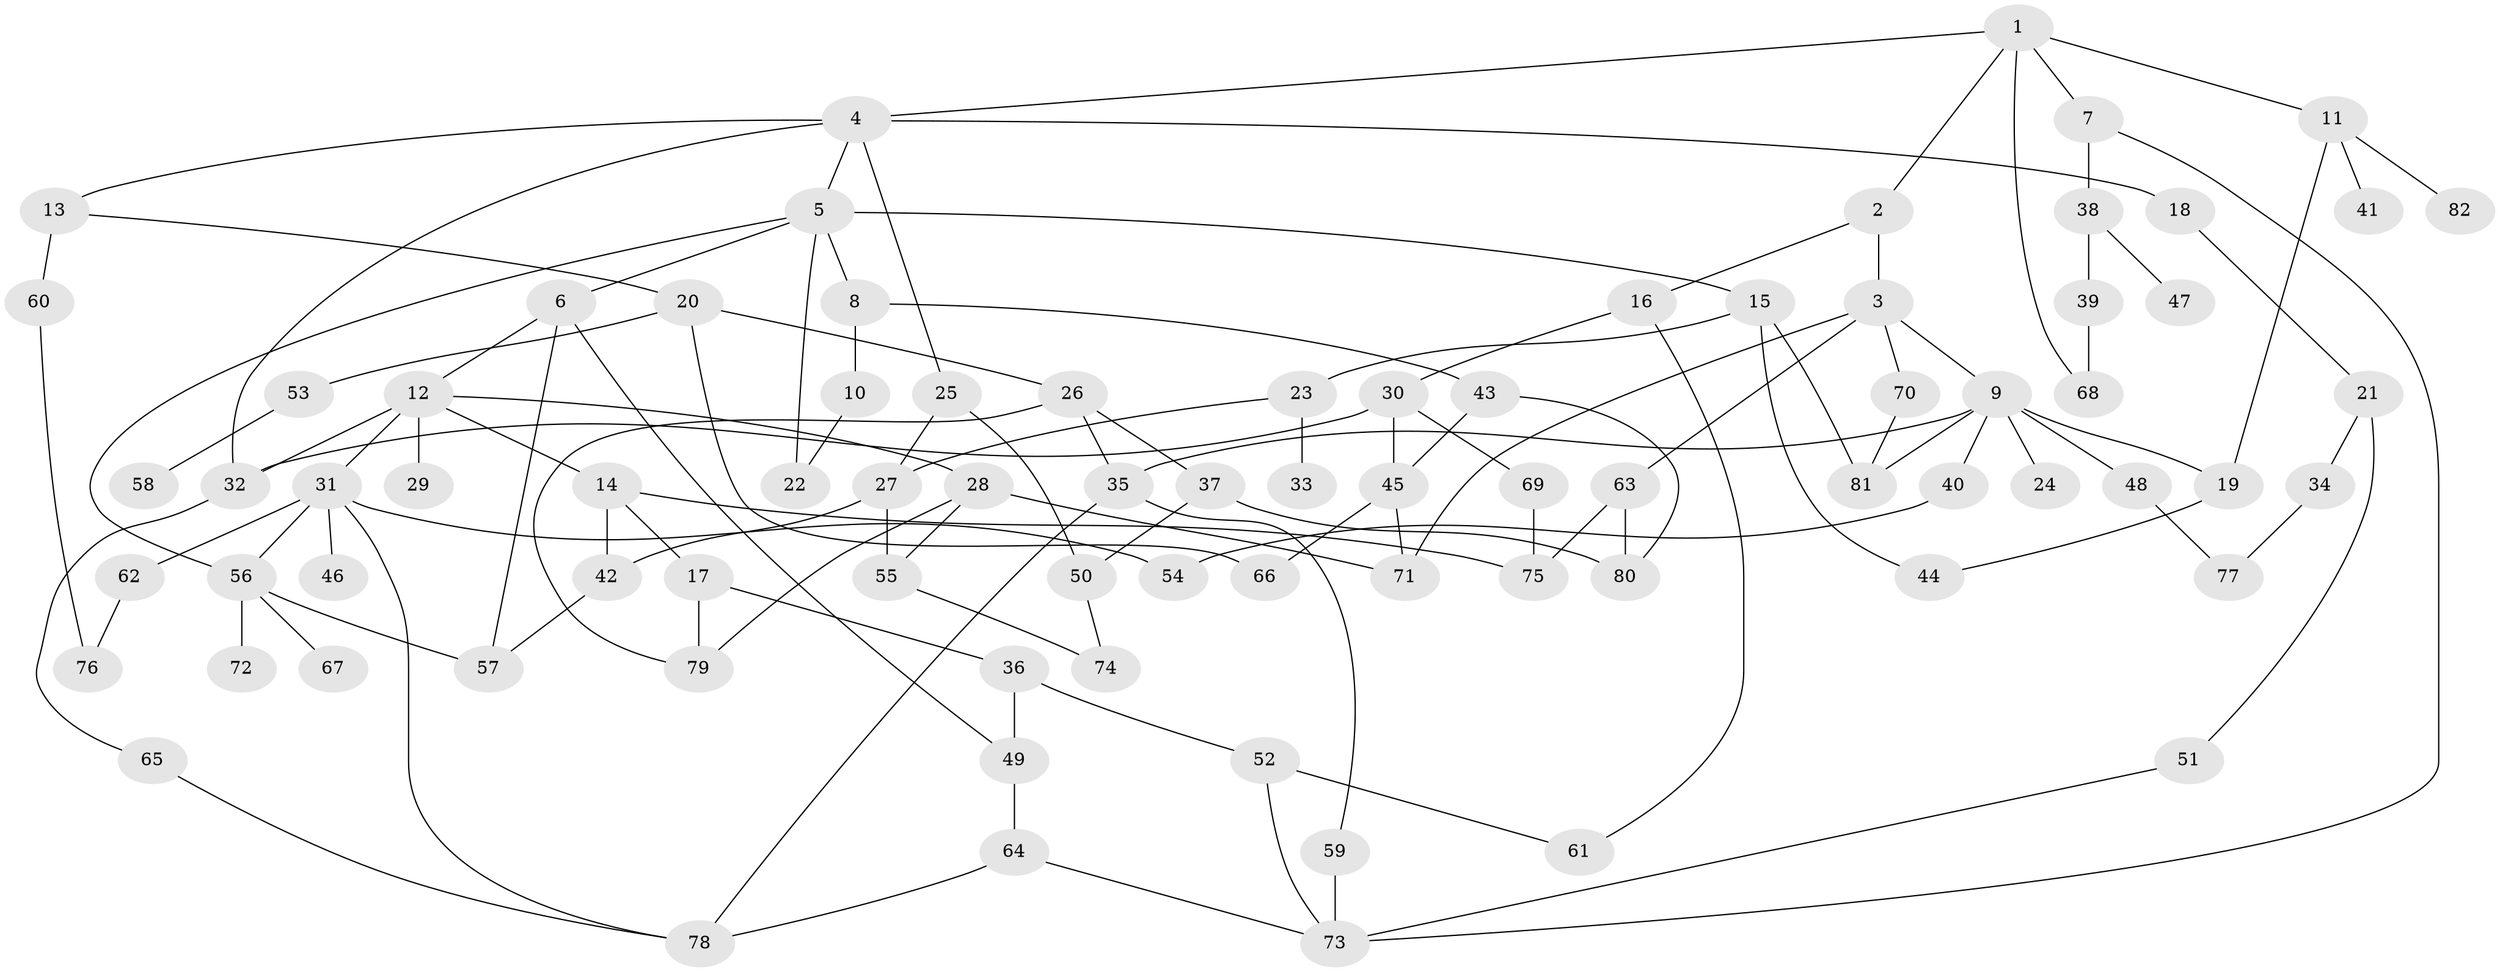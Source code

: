 // coarse degree distribution, {9: 0.018518518518518517, 4: 0.24074074074074073, 6: 0.05555555555555555, 7: 0.018518518518518517, 8: 0.037037037037037035, 2: 0.2962962962962963, 5: 0.1111111111111111, 3: 0.07407407407407407, 1: 0.14814814814814814}
// Generated by graph-tools (version 1.1) at 2025/41/03/06/25 10:41:27]
// undirected, 82 vertices, 120 edges
graph export_dot {
graph [start="1"]
  node [color=gray90,style=filled];
  1;
  2;
  3;
  4;
  5;
  6;
  7;
  8;
  9;
  10;
  11;
  12;
  13;
  14;
  15;
  16;
  17;
  18;
  19;
  20;
  21;
  22;
  23;
  24;
  25;
  26;
  27;
  28;
  29;
  30;
  31;
  32;
  33;
  34;
  35;
  36;
  37;
  38;
  39;
  40;
  41;
  42;
  43;
  44;
  45;
  46;
  47;
  48;
  49;
  50;
  51;
  52;
  53;
  54;
  55;
  56;
  57;
  58;
  59;
  60;
  61;
  62;
  63;
  64;
  65;
  66;
  67;
  68;
  69;
  70;
  71;
  72;
  73;
  74;
  75;
  76;
  77;
  78;
  79;
  80;
  81;
  82;
  1 -- 2;
  1 -- 4;
  1 -- 7;
  1 -- 11;
  1 -- 68;
  2 -- 3;
  2 -- 16;
  3 -- 9;
  3 -- 63;
  3 -- 70;
  3 -- 71;
  4 -- 5;
  4 -- 13;
  4 -- 18;
  4 -- 25;
  4 -- 32;
  5 -- 6;
  5 -- 8;
  5 -- 15;
  5 -- 22;
  5 -- 56;
  6 -- 12;
  6 -- 49;
  6 -- 57;
  7 -- 38;
  7 -- 73;
  8 -- 10;
  8 -- 43;
  9 -- 24;
  9 -- 35;
  9 -- 40;
  9 -- 48;
  9 -- 81;
  9 -- 19;
  10 -- 22;
  11 -- 19;
  11 -- 41;
  11 -- 82;
  12 -- 14;
  12 -- 28;
  12 -- 29;
  12 -- 31;
  12 -- 32;
  13 -- 20;
  13 -- 60;
  14 -- 17;
  14 -- 75;
  14 -- 42;
  15 -- 23;
  15 -- 44;
  15 -- 81;
  16 -- 30;
  16 -- 61;
  17 -- 36;
  17 -- 79;
  18 -- 21;
  19 -- 44;
  20 -- 26;
  20 -- 53;
  20 -- 66;
  21 -- 34;
  21 -- 51;
  23 -- 27;
  23 -- 33;
  25 -- 50;
  25 -- 27;
  26 -- 37;
  26 -- 35;
  26 -- 79;
  27 -- 42;
  27 -- 55;
  28 -- 71;
  28 -- 79;
  28 -- 55;
  30 -- 45;
  30 -- 69;
  30 -- 32;
  31 -- 46;
  31 -- 54;
  31 -- 62;
  31 -- 56;
  31 -- 78;
  32 -- 65;
  34 -- 77;
  35 -- 59;
  35 -- 78;
  36 -- 52;
  36 -- 49;
  37 -- 50;
  37 -- 80;
  38 -- 39;
  38 -- 47;
  39 -- 68;
  40 -- 54;
  42 -- 57;
  43 -- 80;
  43 -- 45;
  45 -- 66;
  45 -- 71;
  48 -- 77;
  49 -- 64;
  50 -- 74;
  51 -- 73;
  52 -- 61;
  52 -- 73;
  53 -- 58;
  55 -- 74;
  56 -- 67;
  56 -- 72;
  56 -- 57;
  59 -- 73;
  60 -- 76;
  62 -- 76;
  63 -- 80;
  63 -- 75;
  64 -- 78;
  64 -- 73;
  65 -- 78;
  69 -- 75;
  70 -- 81;
}

